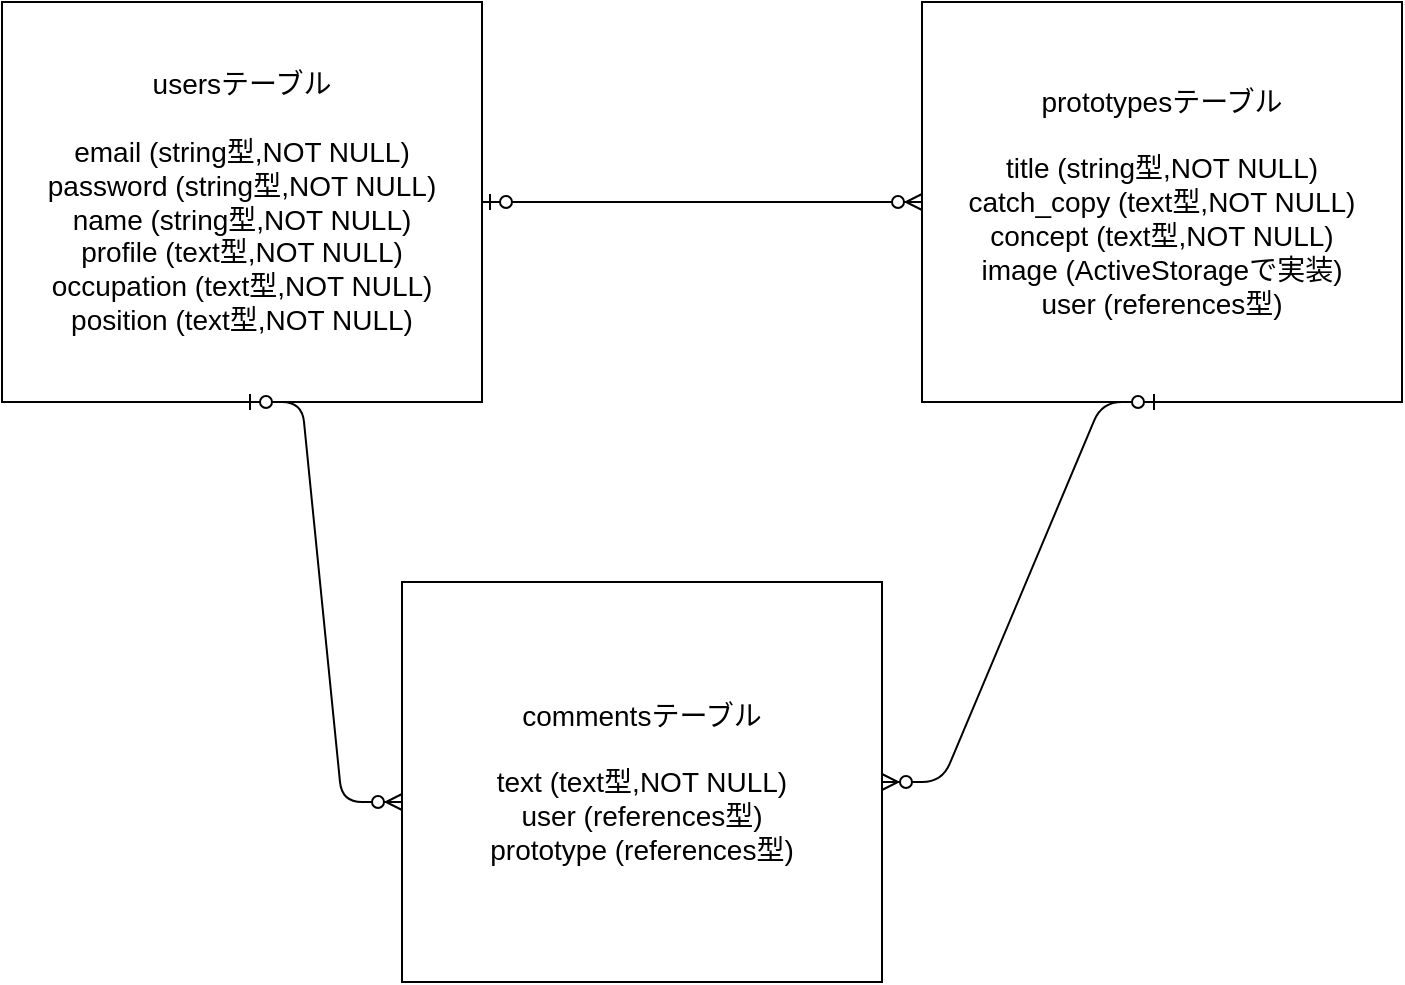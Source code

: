 <mxfile version="13.6.5">
    <diagram id="AfbLGbkp5ThhMPzLLurJ" name="ページ1">
        <mxGraphModel dx="762" dy="738" grid="1" gridSize="10" guides="1" tooltips="1" connect="1" arrows="1" fold="1" page="1" pageScale="1" pageWidth="827" pageHeight="1169" math="0" shadow="0">
            <root>
                <mxCell id="0"/>
                <mxCell id="1" parent="0"/>
                <mxCell id="8" value="&lt;font style=&quot;font-size: 14px&quot;&gt;usersテーブル&lt;br&gt;&lt;br&gt;email (string型,NOT NULL)&lt;br&gt;password (string型,NOT NULL)&lt;br&gt;&lt;/font&gt;&lt;font style=&quot;font-size: 14px&quot;&gt;name&amp;nbsp;(string型,NOT NULL)&lt;br&gt;profile (text型,NOT NULL)&lt;br&gt;occupation (text型,NOT NULL)&lt;br&gt;position (text型,NOT NULL)&lt;/font&gt;" style="rounded=0;whiteSpace=wrap;html=1;" parent="1" vertex="1">
                    <mxGeometry x="40" y="160" width="240" height="200" as="geometry"/>
                </mxCell>
                <mxCell id="10" value="&lt;span style=&quot;font-size: 14px&quot;&gt;prototypesテーブル&lt;br&gt;&lt;br&gt;title (string型,NOT NULL)&lt;br&gt;catch_copy (text型,NOT NULL)&lt;br&gt;concept (text型,NOT NULL)&lt;br&gt;image (ActiveStorageで実装)&lt;br&gt;user (references型)&lt;br&gt;&lt;/span&gt;" style="rounded=0;whiteSpace=wrap;html=1;" parent="1" vertex="1">
                    <mxGeometry x="500" y="160" width="240" height="200" as="geometry"/>
                </mxCell>
                <mxCell id="11" value="&lt;span style=&quot;font-size: 14px&quot;&gt;commentsテーブル&lt;br&gt;&lt;br&gt;text (text型,NOT NULL)&lt;br&gt;user (references型)&lt;br&gt;prototype (references型)&lt;br&gt;&lt;/span&gt;" style="rounded=0;whiteSpace=wrap;html=1;" parent="1" vertex="1">
                    <mxGeometry x="240" y="450" width="240" height="200" as="geometry"/>
                </mxCell>
                <mxCell id="132" value="" style="edgeStyle=entityRelationEdgeStyle;fontSize=12;html=1;endArrow=ERzeroToMany;startArrow=ERzeroToOne;exitX=1;exitY=0.5;exitDx=0;exitDy=0;" parent="1" source="8" target="10" edge="1">
                    <mxGeometry width="100" height="100" relative="1" as="geometry">
                        <mxPoint x="320" y="270" as="sourcePoint"/>
                        <mxPoint x="496" y="280" as="targetPoint"/>
                    </mxGeometry>
                </mxCell>
                <mxCell id="133" value="" style="edgeStyle=entityRelationEdgeStyle;fontSize=12;html=1;endArrow=ERzeroToMany;startArrow=ERzeroToOne;exitX=0.5;exitY=1;exitDx=0;exitDy=0;" parent="1" source="10" target="11" edge="1">
                    <mxGeometry width="100" height="100" relative="1" as="geometry">
                        <mxPoint x="608" y="440" as="sourcePoint"/>
                        <mxPoint x="550" y="560" as="targetPoint"/>
                    </mxGeometry>
                </mxCell>
                <mxCell id="134" value="" style="edgeStyle=entityRelationEdgeStyle;fontSize=12;html=1;endArrow=ERzeroToMany;startArrow=ERzeroToOne;exitX=0.5;exitY=1;exitDx=0;exitDy=0;" parent="1" source="8" edge="1">
                    <mxGeometry width="100" height="100" relative="1" as="geometry">
                        <mxPoint x="120" y="510" as="sourcePoint"/>
                        <mxPoint x="240" y="560" as="targetPoint"/>
                    </mxGeometry>
                </mxCell>
            </root>
        </mxGraphModel>
    </diagram>
</mxfile>